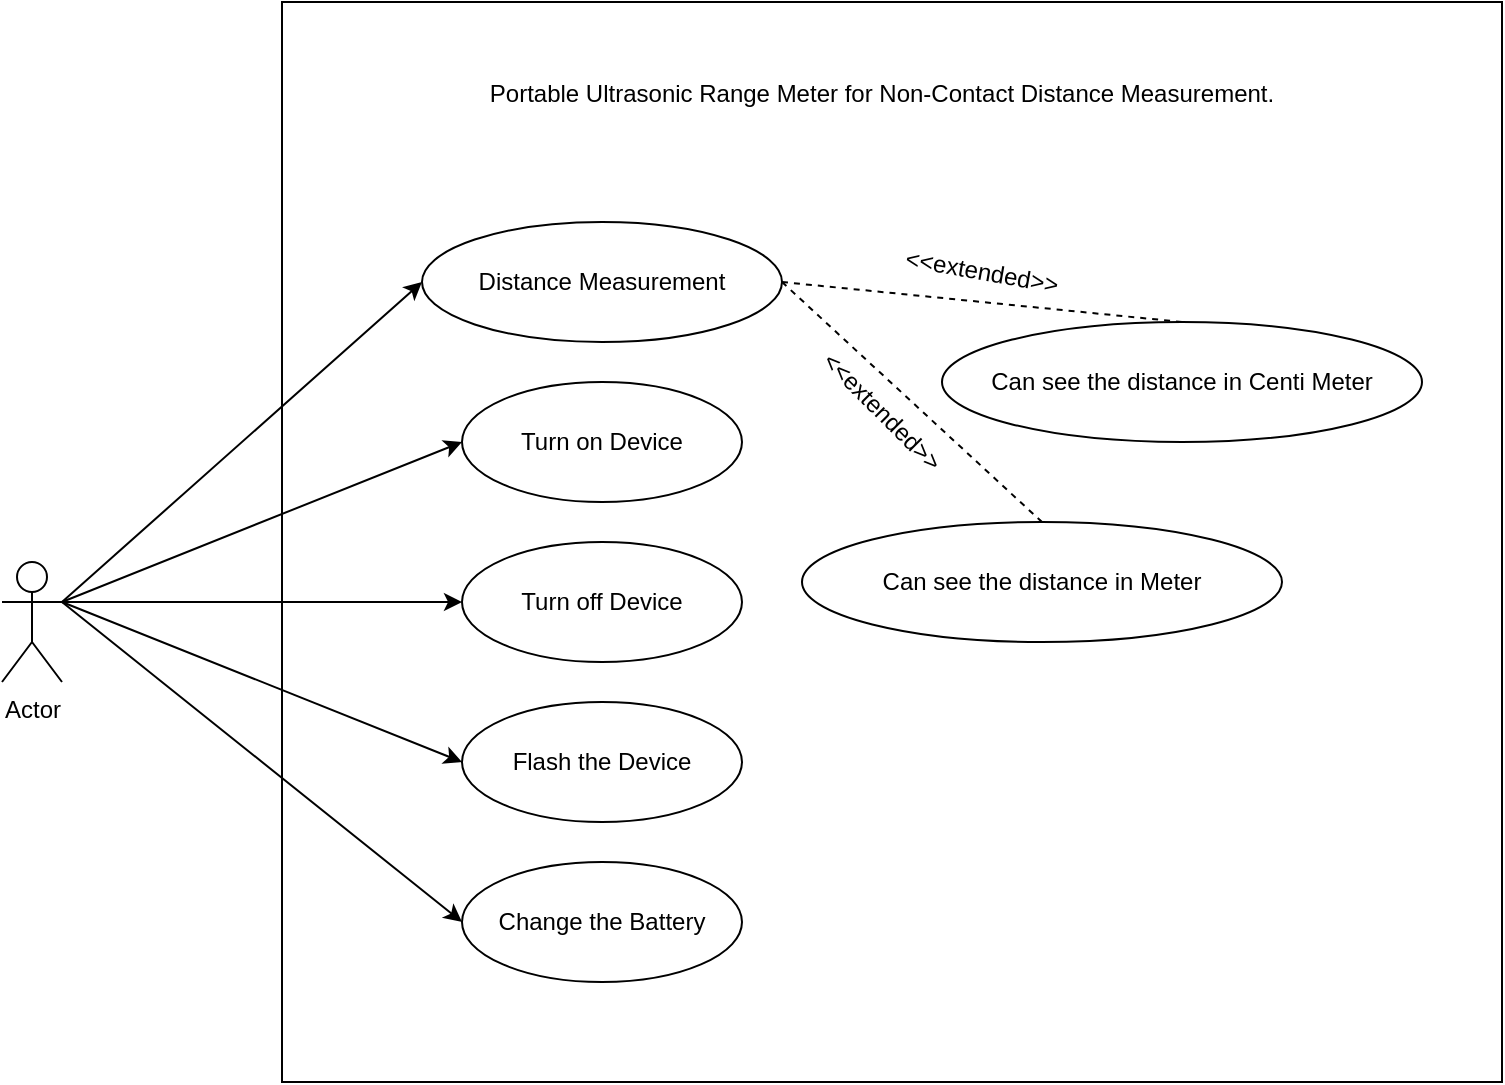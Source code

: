 <mxfile version="23.1.5" type="device">
  <diagram name="Page-1" id="uCOmJcvVAOK0WVIX3gkm">
    <mxGraphModel dx="1050" dy="522" grid="1" gridSize="10" guides="1" tooltips="1" connect="1" arrows="1" fold="1" page="1" pageScale="1" pageWidth="827" pageHeight="1169" math="0" shadow="0">
      <root>
        <mxCell id="0" />
        <mxCell id="1" parent="0" />
        <mxCell id="iqFMaKtD4wW0Piwt9p-v-1" value="Actor" style="shape=umlActor;verticalLabelPosition=bottom;verticalAlign=top;html=1;outlineConnect=0;" vertex="1" parent="1">
          <mxGeometry x="50" y="290" width="30" height="60" as="geometry" />
        </mxCell>
        <mxCell id="iqFMaKtD4wW0Piwt9p-v-2" value="Distance Measurement" style="ellipse;whiteSpace=wrap;html=1;" vertex="1" parent="1">
          <mxGeometry x="260" y="120" width="180" height="60" as="geometry" />
        </mxCell>
        <mxCell id="iqFMaKtD4wW0Piwt9p-v-4" value="&lt;div&gt;Can see the distance in Centi Meter&lt;/div&gt;" style="ellipse;whiteSpace=wrap;html=1;" vertex="1" parent="1">
          <mxGeometry x="520" y="170" width="240" height="60" as="geometry" />
        </mxCell>
        <mxCell id="iqFMaKtD4wW0Piwt9p-v-5" value="&lt;div&gt;Can see the distance in&amp;nbsp;&lt;span style=&quot;background-color: initial;&quot;&gt;Meter&lt;/span&gt;&lt;/div&gt;" style="ellipse;whiteSpace=wrap;html=1;" vertex="1" parent="1">
          <mxGeometry x="450" y="270" width="240" height="60" as="geometry" />
        </mxCell>
        <mxCell id="iqFMaKtD4wW0Piwt9p-v-6" value="&lt;div&gt;Turn on Device&lt;/div&gt;" style="ellipse;whiteSpace=wrap;html=1;" vertex="1" parent="1">
          <mxGeometry x="280" y="200" width="140" height="60" as="geometry" />
        </mxCell>
        <mxCell id="iqFMaKtD4wW0Piwt9p-v-7" value="&lt;div&gt;Turn off Device&lt;/div&gt;" style="ellipse;whiteSpace=wrap;html=1;" vertex="1" parent="1">
          <mxGeometry x="280" y="280" width="140" height="60" as="geometry" />
        </mxCell>
        <mxCell id="iqFMaKtD4wW0Piwt9p-v-8" value="&lt;div&gt;Flash the Device&lt;/div&gt;" style="ellipse;whiteSpace=wrap;html=1;" vertex="1" parent="1">
          <mxGeometry x="280" y="360" width="140" height="60" as="geometry" />
        </mxCell>
        <mxCell id="iqFMaKtD4wW0Piwt9p-v-9" value="Change the Battery" style="ellipse;whiteSpace=wrap;html=1;" vertex="1" parent="1">
          <mxGeometry x="280" y="440" width="140" height="60" as="geometry" />
        </mxCell>
        <mxCell id="iqFMaKtD4wW0Piwt9p-v-13" value="" style="endArrow=none;dashed=1;html=1;rounded=0;entryX=0.5;entryY=0;entryDx=0;entryDy=0;exitX=1;exitY=0.5;exitDx=0;exitDy=0;" edge="1" parent="1" source="iqFMaKtD4wW0Piwt9p-v-2" target="iqFMaKtD4wW0Piwt9p-v-4">
          <mxGeometry width="50" height="50" relative="1" as="geometry">
            <mxPoint x="390" y="270" as="sourcePoint" />
            <mxPoint x="440" y="220" as="targetPoint" />
          </mxGeometry>
        </mxCell>
        <mxCell id="iqFMaKtD4wW0Piwt9p-v-15" value="" style="endArrow=none;dashed=1;html=1;rounded=0;entryX=0.5;entryY=0;entryDx=0;entryDy=0;exitX=1;exitY=0.5;exitDx=0;exitDy=0;" edge="1" parent="1" source="iqFMaKtD4wW0Piwt9p-v-2" target="iqFMaKtD4wW0Piwt9p-v-5">
          <mxGeometry width="50" height="50" relative="1" as="geometry">
            <mxPoint x="390" y="270" as="sourcePoint" />
            <mxPoint x="440" y="220" as="targetPoint" />
          </mxGeometry>
        </mxCell>
        <mxCell id="iqFMaKtD4wW0Piwt9p-v-16" value="&amp;lt;&amp;lt;extended&amp;gt;&amp;gt;" style="text;html=1;align=center;verticalAlign=middle;whiteSpace=wrap;rounded=0;rotation=10;" vertex="1" parent="1">
          <mxGeometry x="510" y="130" width="60" height="30" as="geometry" />
        </mxCell>
        <mxCell id="iqFMaKtD4wW0Piwt9p-v-17" value="&amp;lt;&amp;lt;extended&amp;gt;&amp;gt;" style="text;html=1;align=center;verticalAlign=middle;whiteSpace=wrap;rounded=0;rotation=45;" vertex="1" parent="1">
          <mxGeometry x="460" y="200" width="60" height="30" as="geometry" />
        </mxCell>
        <mxCell id="iqFMaKtD4wW0Piwt9p-v-21" value="" style="endArrow=classic;html=1;rounded=0;entryX=0;entryY=0.5;entryDx=0;entryDy=0;exitX=1;exitY=0.333;exitDx=0;exitDy=0;exitPerimeter=0;" edge="1" parent="1" source="iqFMaKtD4wW0Piwt9p-v-1" target="iqFMaKtD4wW0Piwt9p-v-2">
          <mxGeometry width="50" height="50" relative="1" as="geometry">
            <mxPoint x="390" y="320" as="sourcePoint" />
            <mxPoint x="440" y="270" as="targetPoint" />
          </mxGeometry>
        </mxCell>
        <mxCell id="iqFMaKtD4wW0Piwt9p-v-22" value="" style="endArrow=classic;html=1;rounded=0;entryX=0;entryY=0.5;entryDx=0;entryDy=0;exitX=1;exitY=0.333;exitDx=0;exitDy=0;exitPerimeter=0;" edge="1" parent="1" source="iqFMaKtD4wW0Piwt9p-v-1" target="iqFMaKtD4wW0Piwt9p-v-6">
          <mxGeometry width="50" height="50" relative="1" as="geometry">
            <mxPoint x="390" y="320" as="sourcePoint" />
            <mxPoint x="440" y="270" as="targetPoint" />
          </mxGeometry>
        </mxCell>
        <mxCell id="iqFMaKtD4wW0Piwt9p-v-23" value="" style="endArrow=classic;html=1;rounded=0;entryX=0;entryY=0.5;entryDx=0;entryDy=0;exitX=1;exitY=0.333;exitDx=0;exitDy=0;exitPerimeter=0;" edge="1" parent="1" source="iqFMaKtD4wW0Piwt9p-v-1" target="iqFMaKtD4wW0Piwt9p-v-7">
          <mxGeometry width="50" height="50" relative="1" as="geometry">
            <mxPoint x="390" y="390" as="sourcePoint" />
            <mxPoint x="440" y="340" as="targetPoint" />
          </mxGeometry>
        </mxCell>
        <mxCell id="iqFMaKtD4wW0Piwt9p-v-24" value="" style="endArrow=classic;html=1;rounded=0;entryX=0;entryY=0.5;entryDx=0;entryDy=0;exitX=1;exitY=0.333;exitDx=0;exitDy=0;exitPerimeter=0;" edge="1" parent="1" source="iqFMaKtD4wW0Piwt9p-v-1" target="iqFMaKtD4wW0Piwt9p-v-8">
          <mxGeometry width="50" height="50" relative="1" as="geometry">
            <mxPoint x="160" y="300" as="sourcePoint" />
            <mxPoint x="440" y="380" as="targetPoint" />
          </mxGeometry>
        </mxCell>
        <mxCell id="iqFMaKtD4wW0Piwt9p-v-25" value="" style="endArrow=classic;html=1;rounded=0;exitX=1;exitY=0.333;exitDx=0;exitDy=0;exitPerimeter=0;entryX=0;entryY=0.5;entryDx=0;entryDy=0;" edge="1" parent="1" source="iqFMaKtD4wW0Piwt9p-v-1" target="iqFMaKtD4wW0Piwt9p-v-9">
          <mxGeometry width="50" height="50" relative="1" as="geometry">
            <mxPoint x="390" y="450" as="sourcePoint" />
            <mxPoint x="440" y="400" as="targetPoint" />
          </mxGeometry>
        </mxCell>
        <mxCell id="iqFMaKtD4wW0Piwt9p-v-28" value="" style="rounded=0;whiteSpace=wrap;html=1;fillColor=none;" vertex="1" parent="1">
          <mxGeometry x="190" y="10" width="610" height="540" as="geometry" />
        </mxCell>
        <mxCell id="iqFMaKtD4wW0Piwt9p-v-29" value="Portable Ultrasonic Range Meter for Non-Contact Distance Measurement.&lt;span style=&quot;font-size: 11pt; line-height: 107%; font-family: Calibri, sans-serif;&quot;&gt;&lt;/span&gt;" style="text;html=1;align=center;verticalAlign=middle;whiteSpace=wrap;rounded=0;" vertex="1" parent="1">
          <mxGeometry x="292" y="40" width="396" height="30" as="geometry" />
        </mxCell>
      </root>
    </mxGraphModel>
  </diagram>
</mxfile>
